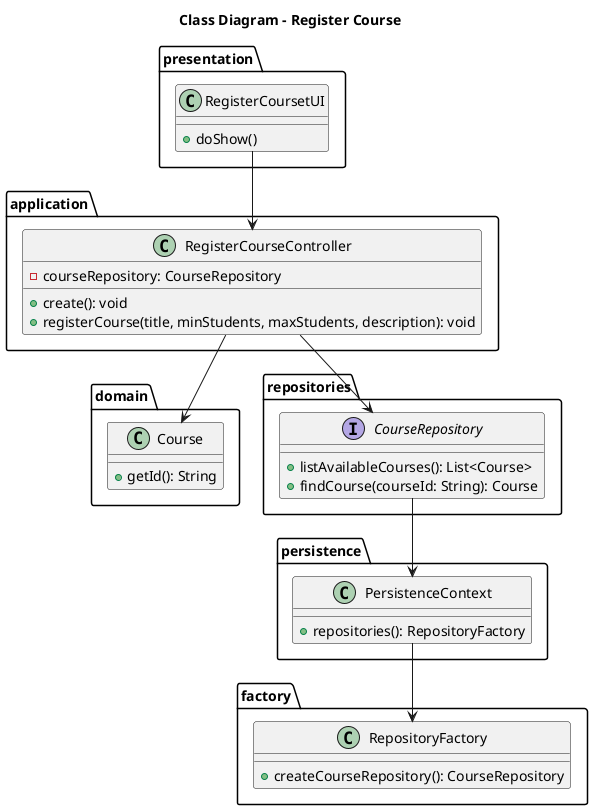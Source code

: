 @startuml
title Class Diagram - Register Course

package presentation {
  class RegisterCoursetUI {
    +doShow()
  }
}

package application {
  class RegisterCourseController {
    -courseRepository: CourseRepository

    +create(): void
    +registerCourse(title, minStudents, maxStudents, description): void
  }
}

package domain {
  class Course {
    +getId(): String
  }

}

package persistence {
  class PersistenceContext {
    +repositories(): RepositoryFactory
  }
}

package factory {
  class RepositoryFactory {
    +createCourseRepository(): CourseRepository

  }
}

package repositories {

  interface CourseRepository {
    +listAvailableCourses(): List<Course>
    +findCourse(courseId: String): Course
  }
}

RegisterCoursetUI --> RegisterCourseController
RegisterCourseController --> CourseRepository
RegisterCourseController --> Course

CourseRepository --> PersistenceContext

PersistenceContext --> RepositoryFactory

@enduml




